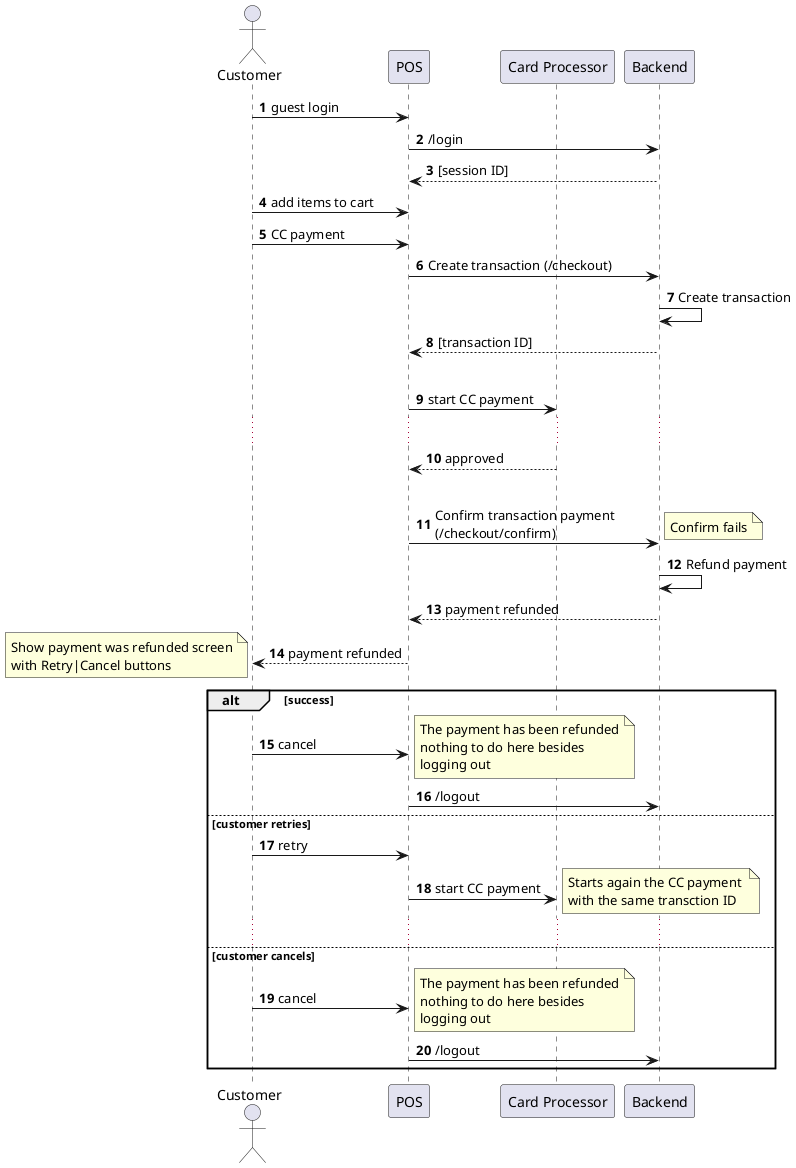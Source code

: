 @startuml

autonumber
actor Customer as CUS
participant POS
participant "Card Processor" as CP
participant Backend as BE

CUS -> POS : guest login
POS -> BE : /login
BE --> POS : [session ID]
CUS -> POS : add items to cart
CUS -> POS : CC payment
POS -> BE : Create transaction (/checkout)
BE -> BE : Create transaction
BE --> POS : [transaction ID]
|||
POS -> CP : start CC payment
...
return approved
|||
POS -> BE: Confirm transaction payment \n(/checkout/confirm)
note right: Confirm fails
BE -> BE: Refund payment
BE --> POS: payment refunded
POS --> CUS: payment refunded
note left: Show payment was refunded screen\nwith Retry|Cancel buttons
alt success
    CUS -> POS: cancel
    note right: The payment has been refunded\nnothing to do here besides\nlogging out
    POS -> BE: /logout
else customer retries
    CUS -> POS: retry
    POS -> CP : start CC payment
    note right: Starts again the CC payment \nwith the same transction ID
    ...
else customer cancels
    CUS -> POS: cancel
    note right: The payment has been refunded\nnothing to do here besides\nlogging out
    POS -> BE: /logout
end
@enduml

